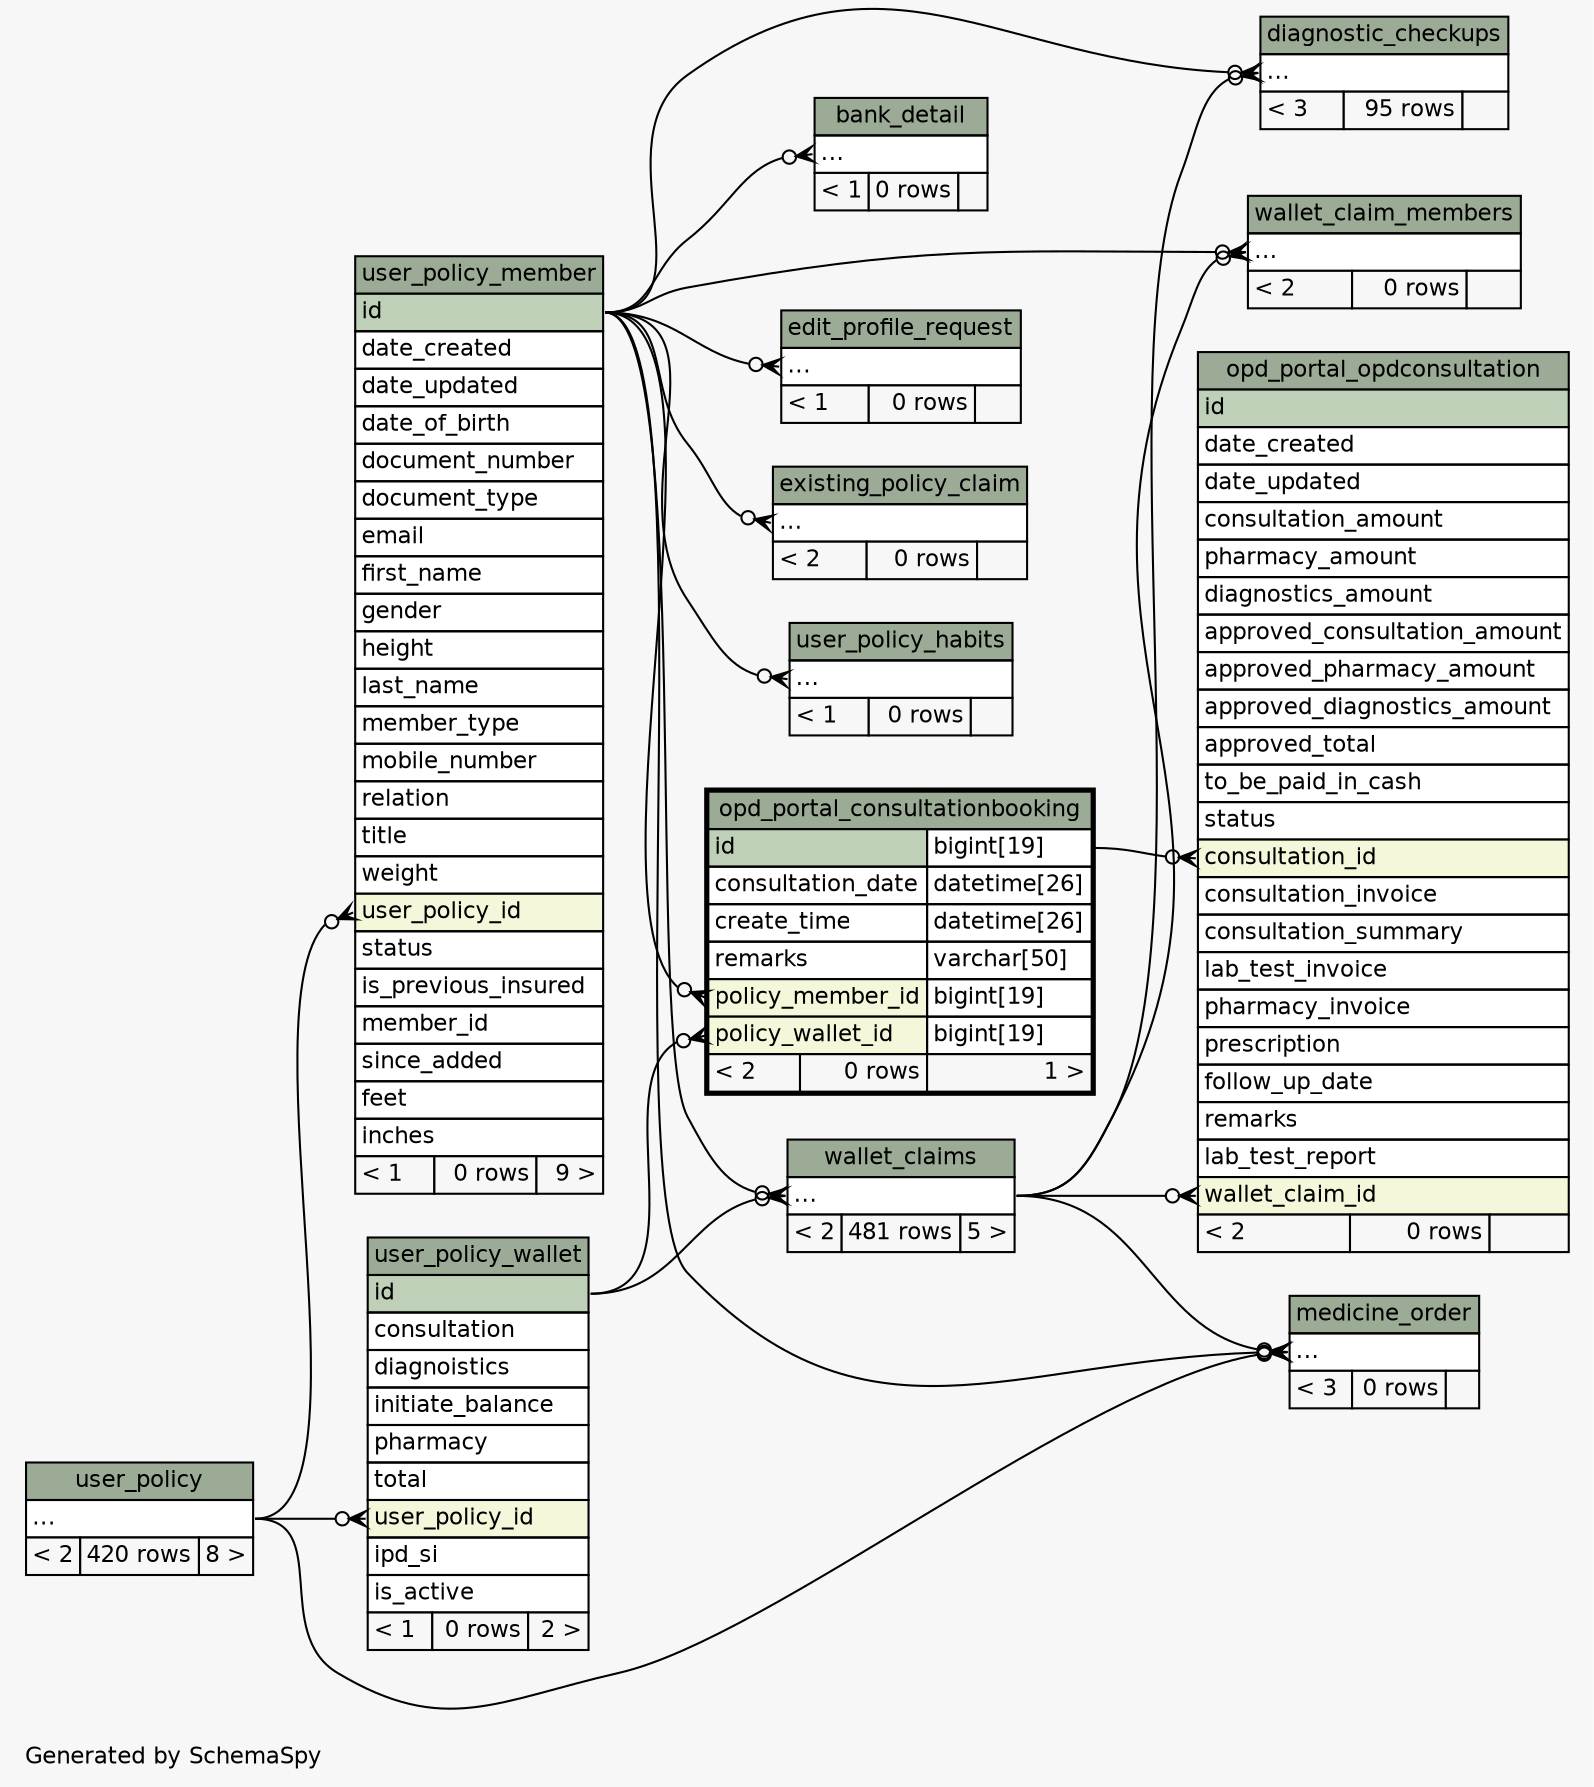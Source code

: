 // dot 6.0.1 on Linux 5.19.13-zen1-1-zen
// SchemaSpy rev 590
digraph "twoDegreesRelationshipsDiagram" {
  graph [
    rankdir="RL"
    bgcolor="#f7f7f7"
    label="\nGenerated by SchemaSpy"
    labeljust="l"
    nodesep="0.18"
    ranksep="0.46"
    fontname="Helvetica"
    fontsize="11"
  ];
  node [
    fontname="Helvetica"
    fontsize="11"
    shape="plaintext"
  ];
  edge [
    arrowsize="0.8"
  ];
  "bank_detail":"elipses":w -> "user_policy_member":"id":e [arrowhead=none dir=back arrowtail=crowodot];
  "diagnostic_checkups":"elipses":w -> "user_policy_member":"id":e [arrowhead=none dir=back arrowtail=crowodot];
  "diagnostic_checkups":"elipses":w -> "wallet_claims":"elipses":e [arrowhead=none dir=back arrowtail=crowodot];
  "edit_profile_request":"elipses":w -> "user_policy_member":"id":e [arrowhead=none dir=back arrowtail=crowodot];
  "existing_policy_claim":"elipses":w -> "user_policy_member":"id":e [arrowhead=none dir=back arrowtail=crowodot];
  "medicine_order":"elipses":w -> "user_policy":"elipses":e [arrowhead=none dir=back arrowtail=crowodot];
  "medicine_order":"elipses":w -> "user_policy_member":"id":e [arrowhead=none dir=back arrowtail=crowodot];
  "medicine_order":"elipses":w -> "wallet_claims":"elipses":e [arrowhead=none dir=back arrowtail=crowodot];
  "opd_portal_consultationbooking":"policy_member_id":w -> "user_policy_member":"id":e [arrowhead=none dir=back arrowtail=crowodot];
  "opd_portal_consultationbooking":"policy_wallet_id":w -> "user_policy_wallet":"id":e [arrowhead=none dir=back arrowtail=crowodot];
  "opd_portal_opdconsultation":"consultation_id":w -> "opd_portal_consultationbooking":"id.type":e [arrowhead=none dir=back arrowtail=crowodot];
  "opd_portal_opdconsultation":"wallet_claim_id":w -> "wallet_claims":"elipses":e [arrowhead=none dir=back arrowtail=crowodot];
  "user_policy_habits":"elipses":w -> "user_policy_member":"id":e [arrowhead=none dir=back arrowtail=crowodot];
  "user_policy_member":"user_policy_id":w -> "user_policy":"elipses":e [arrowhead=none dir=back arrowtail=crowodot];
  "user_policy_wallet":"user_policy_id":w -> "user_policy":"elipses":e [arrowhead=none dir=back arrowtail=crowodot];
  "wallet_claim_members":"elipses":w -> "user_policy_member":"id":e [arrowhead=none dir=back arrowtail=crowodot];
  "wallet_claim_members":"elipses":w -> "wallet_claims":"elipses":e [arrowhead=none dir=back arrowtail=crowodot];
  "wallet_claims":"elipses":w -> "user_policy_member":"id":e [arrowhead=none dir=back arrowtail=crowodot];
  "wallet_claims":"elipses":w -> "user_policy_wallet":"id":e [arrowhead=none dir=back arrowtail=crowodot];
  "bank_detail" [
    label=<
    <TABLE BORDER="0" CELLBORDER="1" CELLSPACING="0" BGCOLOR="#ffffff">
      <TR><TD COLSPAN="3" BGCOLOR="#9bab96" ALIGN="CENTER">bank_detail</TD></TR>
      <TR><TD PORT="elipses" COLSPAN="3" ALIGN="LEFT">...</TD></TR>
      <TR><TD ALIGN="LEFT" BGCOLOR="#f7f7f7">&lt; 1</TD><TD ALIGN="RIGHT" BGCOLOR="#f7f7f7">0 rows</TD><TD ALIGN="RIGHT" BGCOLOR="#f7f7f7">  </TD></TR>
    </TABLE>>
    URL="bank_detail.html"
    tooltip="bank_detail"
  ];
  "diagnostic_checkups" [
    label=<
    <TABLE BORDER="0" CELLBORDER="1" CELLSPACING="0" BGCOLOR="#ffffff">
      <TR><TD COLSPAN="3" BGCOLOR="#9bab96" ALIGN="CENTER">diagnostic_checkups</TD></TR>
      <TR><TD PORT="elipses" COLSPAN="3" ALIGN="LEFT">...</TD></TR>
      <TR><TD ALIGN="LEFT" BGCOLOR="#f7f7f7">&lt; 3</TD><TD ALIGN="RIGHT" BGCOLOR="#f7f7f7">95 rows</TD><TD ALIGN="RIGHT" BGCOLOR="#f7f7f7">  </TD></TR>
    </TABLE>>
    URL="diagnostic_checkups.html"
    tooltip="diagnostic_checkups"
  ];
  "edit_profile_request" [
    label=<
    <TABLE BORDER="0" CELLBORDER="1" CELLSPACING="0" BGCOLOR="#ffffff">
      <TR><TD COLSPAN="3" BGCOLOR="#9bab96" ALIGN="CENTER">edit_profile_request</TD></TR>
      <TR><TD PORT="elipses" COLSPAN="3" ALIGN="LEFT">...</TD></TR>
      <TR><TD ALIGN="LEFT" BGCOLOR="#f7f7f7">&lt; 1</TD><TD ALIGN="RIGHT" BGCOLOR="#f7f7f7">0 rows</TD><TD ALIGN="RIGHT" BGCOLOR="#f7f7f7">  </TD></TR>
    </TABLE>>
    URL="edit_profile_request.html"
    tooltip="edit_profile_request"
  ];
  "existing_policy_claim" [
    label=<
    <TABLE BORDER="0" CELLBORDER="1" CELLSPACING="0" BGCOLOR="#ffffff">
      <TR><TD COLSPAN="3" BGCOLOR="#9bab96" ALIGN="CENTER">existing_policy_claim</TD></TR>
      <TR><TD PORT="elipses" COLSPAN="3" ALIGN="LEFT">...</TD></TR>
      <TR><TD ALIGN="LEFT" BGCOLOR="#f7f7f7">&lt; 2</TD><TD ALIGN="RIGHT" BGCOLOR="#f7f7f7">0 rows</TD><TD ALIGN="RIGHT" BGCOLOR="#f7f7f7">  </TD></TR>
    </TABLE>>
    URL="existing_policy_claim.html"
    tooltip="existing_policy_claim"
  ];
  "medicine_order" [
    label=<
    <TABLE BORDER="0" CELLBORDER="1" CELLSPACING="0" BGCOLOR="#ffffff">
      <TR><TD COLSPAN="3" BGCOLOR="#9bab96" ALIGN="CENTER">medicine_order</TD></TR>
      <TR><TD PORT="elipses" COLSPAN="3" ALIGN="LEFT">...</TD></TR>
      <TR><TD ALIGN="LEFT" BGCOLOR="#f7f7f7">&lt; 3</TD><TD ALIGN="RIGHT" BGCOLOR="#f7f7f7">0 rows</TD><TD ALIGN="RIGHT" BGCOLOR="#f7f7f7">  </TD></TR>
    </TABLE>>
    URL="medicine_order.html"
    tooltip="medicine_order"
  ];
  "opd_portal_consultationbooking" [
    label=<
    <TABLE BORDER="2" CELLBORDER="1" CELLSPACING="0" BGCOLOR="#ffffff">
      <TR><TD COLSPAN="3" BGCOLOR="#9bab96" ALIGN="CENTER">opd_portal_consultationbooking</TD></TR>
      <TR><TD PORT="id" COLSPAN="2" BGCOLOR="#bed1b8" ALIGN="LEFT">id</TD><TD PORT="id.type" ALIGN="LEFT">bigint[19]</TD></TR>
      <TR><TD PORT="consultation_date" COLSPAN="2" ALIGN="LEFT">consultation_date</TD><TD PORT="consultation_date.type" ALIGN="LEFT">datetime[26]</TD></TR>
      <TR><TD PORT="create_time" COLSPAN="2" ALIGN="LEFT">create_time</TD><TD PORT="create_time.type" ALIGN="LEFT">datetime[26]</TD></TR>
      <TR><TD PORT="remarks" COLSPAN="2" ALIGN="LEFT">remarks</TD><TD PORT="remarks.type" ALIGN="LEFT">varchar[50]</TD></TR>
      <TR><TD PORT="policy_member_id" COLSPAN="2" BGCOLOR="#f4f7da" ALIGN="LEFT">policy_member_id</TD><TD PORT="policy_member_id.type" ALIGN="LEFT">bigint[19]</TD></TR>
      <TR><TD PORT="policy_wallet_id" COLSPAN="2" BGCOLOR="#f4f7da" ALIGN="LEFT">policy_wallet_id</TD><TD PORT="policy_wallet_id.type" ALIGN="LEFT">bigint[19]</TD></TR>
      <TR><TD ALIGN="LEFT" BGCOLOR="#f7f7f7">&lt; 2</TD><TD ALIGN="RIGHT" BGCOLOR="#f7f7f7">0 rows</TD><TD ALIGN="RIGHT" BGCOLOR="#f7f7f7">1 &gt;</TD></TR>
    </TABLE>>
    URL="opd_portal_consultationbooking.html"
    tooltip="opd_portal_consultationbooking"
  ];
  "opd_portal_opdconsultation" [
    label=<
    <TABLE BORDER="0" CELLBORDER="1" CELLSPACING="0" BGCOLOR="#ffffff">
      <TR><TD COLSPAN="3" BGCOLOR="#9bab96" ALIGN="CENTER">opd_portal_opdconsultation</TD></TR>
      <TR><TD PORT="id" COLSPAN="3" BGCOLOR="#bed1b8" ALIGN="LEFT">id</TD></TR>
      <TR><TD PORT="date_created" COLSPAN="3" ALIGN="LEFT">date_created</TD></TR>
      <TR><TD PORT="date_updated" COLSPAN="3" ALIGN="LEFT">date_updated</TD></TR>
      <TR><TD PORT="consultation_amount" COLSPAN="3" ALIGN="LEFT">consultation_amount</TD></TR>
      <TR><TD PORT="pharmacy_amount" COLSPAN="3" ALIGN="LEFT">pharmacy_amount</TD></TR>
      <TR><TD PORT="diagnostics_amount" COLSPAN="3" ALIGN="LEFT">diagnostics_amount</TD></TR>
      <TR><TD PORT="approved_consultation_amount" COLSPAN="3" ALIGN="LEFT">approved_consultation_amount</TD></TR>
      <TR><TD PORT="approved_pharmacy_amount" COLSPAN="3" ALIGN="LEFT">approved_pharmacy_amount</TD></TR>
      <TR><TD PORT="approved_diagnostics_amount" COLSPAN="3" ALIGN="LEFT">approved_diagnostics_amount</TD></TR>
      <TR><TD PORT="approved_total" COLSPAN="3" ALIGN="LEFT">approved_total</TD></TR>
      <TR><TD PORT="to_be_paid_in_cash" COLSPAN="3" ALIGN="LEFT">to_be_paid_in_cash</TD></TR>
      <TR><TD PORT="status" COLSPAN="3" ALIGN="LEFT">status</TD></TR>
      <TR><TD PORT="consultation_id" COLSPAN="3" BGCOLOR="#f4f7da" ALIGN="LEFT">consultation_id</TD></TR>
      <TR><TD PORT="consultation_invoice" COLSPAN="3" ALIGN="LEFT">consultation_invoice</TD></TR>
      <TR><TD PORT="consultation_summary" COLSPAN="3" ALIGN="LEFT">consultation_summary</TD></TR>
      <TR><TD PORT="lab_test_invoice" COLSPAN="3" ALIGN="LEFT">lab_test_invoice</TD></TR>
      <TR><TD PORT="pharmacy_invoice" COLSPAN="3" ALIGN="LEFT">pharmacy_invoice</TD></TR>
      <TR><TD PORT="prescription" COLSPAN="3" ALIGN="LEFT">prescription</TD></TR>
      <TR><TD PORT="follow_up_date" COLSPAN="3" ALIGN="LEFT">follow_up_date</TD></TR>
      <TR><TD PORT="remarks" COLSPAN="3" ALIGN="LEFT">remarks</TD></TR>
      <TR><TD PORT="lab_test_report" COLSPAN="3" ALIGN="LEFT">lab_test_report</TD></TR>
      <TR><TD PORT="wallet_claim_id" COLSPAN="3" BGCOLOR="#f4f7da" ALIGN="LEFT">wallet_claim_id</TD></TR>
      <TR><TD ALIGN="LEFT" BGCOLOR="#f7f7f7">&lt; 2</TD><TD ALIGN="RIGHT" BGCOLOR="#f7f7f7">0 rows</TD><TD ALIGN="RIGHT" BGCOLOR="#f7f7f7">  </TD></TR>
    </TABLE>>
    URL="opd_portal_opdconsultation.html"
    tooltip="opd_portal_opdconsultation"
  ];
  "user_policy" [
    label=<
    <TABLE BORDER="0" CELLBORDER="1" CELLSPACING="0" BGCOLOR="#ffffff">
      <TR><TD COLSPAN="3" BGCOLOR="#9bab96" ALIGN="CENTER">user_policy</TD></TR>
      <TR><TD PORT="elipses" COLSPAN="3" ALIGN="LEFT">...</TD></TR>
      <TR><TD ALIGN="LEFT" BGCOLOR="#f7f7f7">&lt; 2</TD><TD ALIGN="RIGHT" BGCOLOR="#f7f7f7">420 rows</TD><TD ALIGN="RIGHT" BGCOLOR="#f7f7f7">8 &gt;</TD></TR>
    </TABLE>>
    URL="user_policy.html"
    tooltip="user_policy"
  ];
  "user_policy_habits" [
    label=<
    <TABLE BORDER="0" CELLBORDER="1" CELLSPACING="0" BGCOLOR="#ffffff">
      <TR><TD COLSPAN="3" BGCOLOR="#9bab96" ALIGN="CENTER">user_policy_habits</TD></TR>
      <TR><TD PORT="elipses" COLSPAN="3" ALIGN="LEFT">...</TD></TR>
      <TR><TD ALIGN="LEFT" BGCOLOR="#f7f7f7">&lt; 1</TD><TD ALIGN="RIGHT" BGCOLOR="#f7f7f7">0 rows</TD><TD ALIGN="RIGHT" BGCOLOR="#f7f7f7">  </TD></TR>
    </TABLE>>
    URL="user_policy_habits.html"
    tooltip="user_policy_habits"
  ];
  "user_policy_member" [
    label=<
    <TABLE BORDER="0" CELLBORDER="1" CELLSPACING="0" BGCOLOR="#ffffff">
      <TR><TD COLSPAN="3" BGCOLOR="#9bab96" ALIGN="CENTER">user_policy_member</TD></TR>
      <TR><TD PORT="id" COLSPAN="3" BGCOLOR="#bed1b8" ALIGN="LEFT">id</TD></TR>
      <TR><TD PORT="date_created" COLSPAN="3" ALIGN="LEFT">date_created</TD></TR>
      <TR><TD PORT="date_updated" COLSPAN="3" ALIGN="LEFT">date_updated</TD></TR>
      <TR><TD PORT="date_of_birth" COLSPAN="3" ALIGN="LEFT">date_of_birth</TD></TR>
      <TR><TD PORT="document_number" COLSPAN="3" ALIGN="LEFT">document_number</TD></TR>
      <TR><TD PORT="document_type" COLSPAN="3" ALIGN="LEFT">document_type</TD></TR>
      <TR><TD PORT="email" COLSPAN="3" ALIGN="LEFT">email</TD></TR>
      <TR><TD PORT="first_name" COLSPAN="3" ALIGN="LEFT">first_name</TD></TR>
      <TR><TD PORT="gender" COLSPAN="3" ALIGN="LEFT">gender</TD></TR>
      <TR><TD PORT="height" COLSPAN="3" ALIGN="LEFT">height</TD></TR>
      <TR><TD PORT="last_name" COLSPAN="3" ALIGN="LEFT">last_name</TD></TR>
      <TR><TD PORT="member_type" COLSPAN="3" ALIGN="LEFT">member_type</TD></TR>
      <TR><TD PORT="mobile_number" COLSPAN="3" ALIGN="LEFT">mobile_number</TD></TR>
      <TR><TD PORT="relation" COLSPAN="3" ALIGN="LEFT">relation</TD></TR>
      <TR><TD PORT="title" COLSPAN="3" ALIGN="LEFT">title</TD></TR>
      <TR><TD PORT="weight" COLSPAN="3" ALIGN="LEFT">weight</TD></TR>
      <TR><TD PORT="user_policy_id" COLSPAN="3" BGCOLOR="#f4f7da" ALIGN="LEFT">user_policy_id</TD></TR>
      <TR><TD PORT="status" COLSPAN="3" ALIGN="LEFT">status</TD></TR>
      <TR><TD PORT="is_previous_insured" COLSPAN="3" ALIGN="LEFT">is_previous_insured</TD></TR>
      <TR><TD PORT="member_id" COLSPAN="3" ALIGN="LEFT">member_id</TD></TR>
      <TR><TD PORT="since_added" COLSPAN="3" ALIGN="LEFT">since_added</TD></TR>
      <TR><TD PORT="feet" COLSPAN="3" ALIGN="LEFT">feet</TD></TR>
      <TR><TD PORT="inches" COLSPAN="3" ALIGN="LEFT">inches</TD></TR>
      <TR><TD ALIGN="LEFT" BGCOLOR="#f7f7f7">&lt; 1</TD><TD ALIGN="RIGHT" BGCOLOR="#f7f7f7">0 rows</TD><TD ALIGN="RIGHT" BGCOLOR="#f7f7f7">9 &gt;</TD></TR>
    </TABLE>>
    URL="user_policy_member.html"
    tooltip="user_policy_member"
  ];
  "user_policy_wallet" [
    label=<
    <TABLE BORDER="0" CELLBORDER="1" CELLSPACING="0" BGCOLOR="#ffffff">
      <TR><TD COLSPAN="3" BGCOLOR="#9bab96" ALIGN="CENTER">user_policy_wallet</TD></TR>
      <TR><TD PORT="id" COLSPAN="3" BGCOLOR="#bed1b8" ALIGN="LEFT">id</TD></TR>
      <TR><TD PORT="consultation" COLSPAN="3" ALIGN="LEFT">consultation</TD></TR>
      <TR><TD PORT="diagnoistics" COLSPAN="3" ALIGN="LEFT">diagnoistics</TD></TR>
      <TR><TD PORT="initiate_balance" COLSPAN="3" ALIGN="LEFT">initiate_balance</TD></TR>
      <TR><TD PORT="pharmacy" COLSPAN="3" ALIGN="LEFT">pharmacy</TD></TR>
      <TR><TD PORT="total" COLSPAN="3" ALIGN="LEFT">total</TD></TR>
      <TR><TD PORT="user_policy_id" COLSPAN="3" BGCOLOR="#f4f7da" ALIGN="LEFT">user_policy_id</TD></TR>
      <TR><TD PORT="ipd_si" COLSPAN="3" ALIGN="LEFT">ipd_si</TD></TR>
      <TR><TD PORT="is_active" COLSPAN="3" ALIGN="LEFT">is_active</TD></TR>
      <TR><TD ALIGN="LEFT" BGCOLOR="#f7f7f7">&lt; 1</TD><TD ALIGN="RIGHT" BGCOLOR="#f7f7f7">0 rows</TD><TD ALIGN="RIGHT" BGCOLOR="#f7f7f7">2 &gt;</TD></TR>
    </TABLE>>
    URL="user_policy_wallet.html"
    tooltip="user_policy_wallet"
  ];
  "wallet_claim_members" [
    label=<
    <TABLE BORDER="0" CELLBORDER="1" CELLSPACING="0" BGCOLOR="#ffffff">
      <TR><TD COLSPAN="3" BGCOLOR="#9bab96" ALIGN="CENTER">wallet_claim_members</TD></TR>
      <TR><TD PORT="elipses" COLSPAN="3" ALIGN="LEFT">...</TD></TR>
      <TR><TD ALIGN="LEFT" BGCOLOR="#f7f7f7">&lt; 2</TD><TD ALIGN="RIGHT" BGCOLOR="#f7f7f7">0 rows</TD><TD ALIGN="RIGHT" BGCOLOR="#f7f7f7">  </TD></TR>
    </TABLE>>
    URL="wallet_claim_members.html"
    tooltip="wallet_claim_members"
  ];
  "wallet_claims" [
    label=<
    <TABLE BORDER="0" CELLBORDER="1" CELLSPACING="0" BGCOLOR="#ffffff">
      <TR><TD COLSPAN="3" BGCOLOR="#9bab96" ALIGN="CENTER">wallet_claims</TD></TR>
      <TR><TD PORT="elipses" COLSPAN="3" ALIGN="LEFT">...</TD></TR>
      <TR><TD ALIGN="LEFT" BGCOLOR="#f7f7f7">&lt; 2</TD><TD ALIGN="RIGHT" BGCOLOR="#f7f7f7">481 rows</TD><TD ALIGN="RIGHT" BGCOLOR="#f7f7f7">5 &gt;</TD></TR>
    </TABLE>>
    URL="wallet_claims.html"
    tooltip="wallet_claims"
  ];
}
